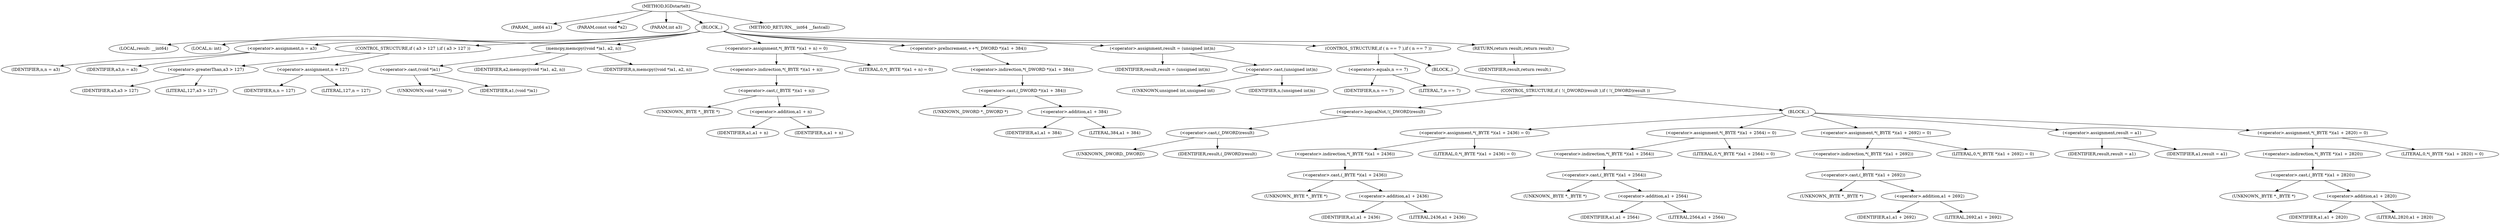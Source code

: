 digraph IGDstartelt {  
"1000103" [label = "(METHOD,IGDstartelt)" ]
"1000104" [label = "(PARAM,__int64 a1)" ]
"1000105" [label = "(PARAM,const void *a2)" ]
"1000106" [label = "(PARAM,int a3)" ]
"1000107" [label = "(BLOCK,,)" ]
"1000108" [label = "(LOCAL,result: __int64)" ]
"1000109" [label = "(LOCAL,n: int)" ]
"1000110" [label = "(<operator>.assignment,n = a3)" ]
"1000111" [label = "(IDENTIFIER,n,n = a3)" ]
"1000112" [label = "(IDENTIFIER,a3,n = a3)" ]
"1000113" [label = "(CONTROL_STRUCTURE,if ( a3 > 127 ),if ( a3 > 127 ))" ]
"1000114" [label = "(<operator>.greaterThan,a3 > 127)" ]
"1000115" [label = "(IDENTIFIER,a3,a3 > 127)" ]
"1000116" [label = "(LITERAL,127,a3 > 127)" ]
"1000117" [label = "(<operator>.assignment,n = 127)" ]
"1000118" [label = "(IDENTIFIER,n,n = 127)" ]
"1000119" [label = "(LITERAL,127,n = 127)" ]
"1000120" [label = "(memcpy,memcpy((void *)a1, a2, n))" ]
"1000121" [label = "(<operator>.cast,(void *)a1)" ]
"1000122" [label = "(UNKNOWN,void *,void *)" ]
"1000123" [label = "(IDENTIFIER,a1,(void *)a1)" ]
"1000124" [label = "(IDENTIFIER,a2,memcpy((void *)a1, a2, n))" ]
"1000125" [label = "(IDENTIFIER,n,memcpy((void *)a1, a2, n))" ]
"1000126" [label = "(<operator>.assignment,*(_BYTE *)(a1 + n) = 0)" ]
"1000127" [label = "(<operator>.indirection,*(_BYTE *)(a1 + n))" ]
"1000128" [label = "(<operator>.cast,(_BYTE *)(a1 + n))" ]
"1000129" [label = "(UNKNOWN,_BYTE *,_BYTE *)" ]
"1000130" [label = "(<operator>.addition,a1 + n)" ]
"1000131" [label = "(IDENTIFIER,a1,a1 + n)" ]
"1000132" [label = "(IDENTIFIER,n,a1 + n)" ]
"1000133" [label = "(LITERAL,0,*(_BYTE *)(a1 + n) = 0)" ]
"1000134" [label = "(<operator>.preIncrement,++*(_DWORD *)(a1 + 384))" ]
"1000135" [label = "(<operator>.indirection,*(_DWORD *)(a1 + 384))" ]
"1000136" [label = "(<operator>.cast,(_DWORD *)(a1 + 384))" ]
"1000137" [label = "(UNKNOWN,_DWORD *,_DWORD *)" ]
"1000138" [label = "(<operator>.addition,a1 + 384)" ]
"1000139" [label = "(IDENTIFIER,a1,a1 + 384)" ]
"1000140" [label = "(LITERAL,384,a1 + 384)" ]
"1000141" [label = "(<operator>.assignment,result = (unsigned int)n)" ]
"1000142" [label = "(IDENTIFIER,result,result = (unsigned int)n)" ]
"1000143" [label = "(<operator>.cast,(unsigned int)n)" ]
"1000144" [label = "(UNKNOWN,unsigned int,unsigned int)" ]
"1000145" [label = "(IDENTIFIER,n,(unsigned int)n)" ]
"1000146" [label = "(CONTROL_STRUCTURE,if ( n == 7 ),if ( n == 7 ))" ]
"1000147" [label = "(<operator>.equals,n == 7)" ]
"1000148" [label = "(IDENTIFIER,n,n == 7)" ]
"1000149" [label = "(LITERAL,7,n == 7)" ]
"1000150" [label = "(BLOCK,,)" ]
"1000151" [label = "(CONTROL_STRUCTURE,if ( !(_DWORD)result ),if ( !(_DWORD)result ))" ]
"1000152" [label = "(<operator>.logicalNot,!(_DWORD)result)" ]
"1000153" [label = "(<operator>.cast,(_DWORD)result)" ]
"1000154" [label = "(UNKNOWN,_DWORD,_DWORD)" ]
"1000155" [label = "(IDENTIFIER,result,(_DWORD)result)" ]
"1000156" [label = "(BLOCK,,)" ]
"1000157" [label = "(<operator>.assignment,*(_BYTE *)(a1 + 2436) = 0)" ]
"1000158" [label = "(<operator>.indirection,*(_BYTE *)(a1 + 2436))" ]
"1000159" [label = "(<operator>.cast,(_BYTE *)(a1 + 2436))" ]
"1000160" [label = "(UNKNOWN,_BYTE *,_BYTE *)" ]
"1000161" [label = "(<operator>.addition,a1 + 2436)" ]
"1000162" [label = "(IDENTIFIER,a1,a1 + 2436)" ]
"1000163" [label = "(LITERAL,2436,a1 + 2436)" ]
"1000164" [label = "(LITERAL,0,*(_BYTE *)(a1 + 2436) = 0)" ]
"1000165" [label = "(<operator>.assignment,*(_BYTE *)(a1 + 2564) = 0)" ]
"1000166" [label = "(<operator>.indirection,*(_BYTE *)(a1 + 2564))" ]
"1000167" [label = "(<operator>.cast,(_BYTE *)(a1 + 2564))" ]
"1000168" [label = "(UNKNOWN,_BYTE *,_BYTE *)" ]
"1000169" [label = "(<operator>.addition,a1 + 2564)" ]
"1000170" [label = "(IDENTIFIER,a1,a1 + 2564)" ]
"1000171" [label = "(LITERAL,2564,a1 + 2564)" ]
"1000172" [label = "(LITERAL,0,*(_BYTE *)(a1 + 2564) = 0)" ]
"1000173" [label = "(<operator>.assignment,*(_BYTE *)(a1 + 2692) = 0)" ]
"1000174" [label = "(<operator>.indirection,*(_BYTE *)(a1 + 2692))" ]
"1000175" [label = "(<operator>.cast,(_BYTE *)(a1 + 2692))" ]
"1000176" [label = "(UNKNOWN,_BYTE *,_BYTE *)" ]
"1000177" [label = "(<operator>.addition,a1 + 2692)" ]
"1000178" [label = "(IDENTIFIER,a1,a1 + 2692)" ]
"1000179" [label = "(LITERAL,2692,a1 + 2692)" ]
"1000180" [label = "(LITERAL,0,*(_BYTE *)(a1 + 2692) = 0)" ]
"1000181" [label = "(<operator>.assignment,result = a1)" ]
"1000182" [label = "(IDENTIFIER,result,result = a1)" ]
"1000183" [label = "(IDENTIFIER,a1,result = a1)" ]
"1000184" [label = "(<operator>.assignment,*(_BYTE *)(a1 + 2820) = 0)" ]
"1000185" [label = "(<operator>.indirection,*(_BYTE *)(a1 + 2820))" ]
"1000186" [label = "(<operator>.cast,(_BYTE *)(a1 + 2820))" ]
"1000187" [label = "(UNKNOWN,_BYTE *,_BYTE *)" ]
"1000188" [label = "(<operator>.addition,a1 + 2820)" ]
"1000189" [label = "(IDENTIFIER,a1,a1 + 2820)" ]
"1000190" [label = "(LITERAL,2820,a1 + 2820)" ]
"1000191" [label = "(LITERAL,0,*(_BYTE *)(a1 + 2820) = 0)" ]
"1000192" [label = "(RETURN,return result;,return result;)" ]
"1000193" [label = "(IDENTIFIER,result,return result;)" ]
"1000194" [label = "(METHOD_RETURN,__int64 __fastcall)" ]
  "1000103" -> "1000104" 
  "1000103" -> "1000105" 
  "1000103" -> "1000106" 
  "1000103" -> "1000107" 
  "1000103" -> "1000194" 
  "1000107" -> "1000108" 
  "1000107" -> "1000109" 
  "1000107" -> "1000110" 
  "1000107" -> "1000113" 
  "1000107" -> "1000120" 
  "1000107" -> "1000126" 
  "1000107" -> "1000134" 
  "1000107" -> "1000141" 
  "1000107" -> "1000146" 
  "1000107" -> "1000192" 
  "1000110" -> "1000111" 
  "1000110" -> "1000112" 
  "1000113" -> "1000114" 
  "1000113" -> "1000117" 
  "1000114" -> "1000115" 
  "1000114" -> "1000116" 
  "1000117" -> "1000118" 
  "1000117" -> "1000119" 
  "1000120" -> "1000121" 
  "1000120" -> "1000124" 
  "1000120" -> "1000125" 
  "1000121" -> "1000122" 
  "1000121" -> "1000123" 
  "1000126" -> "1000127" 
  "1000126" -> "1000133" 
  "1000127" -> "1000128" 
  "1000128" -> "1000129" 
  "1000128" -> "1000130" 
  "1000130" -> "1000131" 
  "1000130" -> "1000132" 
  "1000134" -> "1000135" 
  "1000135" -> "1000136" 
  "1000136" -> "1000137" 
  "1000136" -> "1000138" 
  "1000138" -> "1000139" 
  "1000138" -> "1000140" 
  "1000141" -> "1000142" 
  "1000141" -> "1000143" 
  "1000143" -> "1000144" 
  "1000143" -> "1000145" 
  "1000146" -> "1000147" 
  "1000146" -> "1000150" 
  "1000147" -> "1000148" 
  "1000147" -> "1000149" 
  "1000150" -> "1000151" 
  "1000151" -> "1000152" 
  "1000151" -> "1000156" 
  "1000152" -> "1000153" 
  "1000153" -> "1000154" 
  "1000153" -> "1000155" 
  "1000156" -> "1000157" 
  "1000156" -> "1000165" 
  "1000156" -> "1000173" 
  "1000156" -> "1000181" 
  "1000156" -> "1000184" 
  "1000157" -> "1000158" 
  "1000157" -> "1000164" 
  "1000158" -> "1000159" 
  "1000159" -> "1000160" 
  "1000159" -> "1000161" 
  "1000161" -> "1000162" 
  "1000161" -> "1000163" 
  "1000165" -> "1000166" 
  "1000165" -> "1000172" 
  "1000166" -> "1000167" 
  "1000167" -> "1000168" 
  "1000167" -> "1000169" 
  "1000169" -> "1000170" 
  "1000169" -> "1000171" 
  "1000173" -> "1000174" 
  "1000173" -> "1000180" 
  "1000174" -> "1000175" 
  "1000175" -> "1000176" 
  "1000175" -> "1000177" 
  "1000177" -> "1000178" 
  "1000177" -> "1000179" 
  "1000181" -> "1000182" 
  "1000181" -> "1000183" 
  "1000184" -> "1000185" 
  "1000184" -> "1000191" 
  "1000185" -> "1000186" 
  "1000186" -> "1000187" 
  "1000186" -> "1000188" 
  "1000188" -> "1000189" 
  "1000188" -> "1000190" 
  "1000192" -> "1000193" 
}

